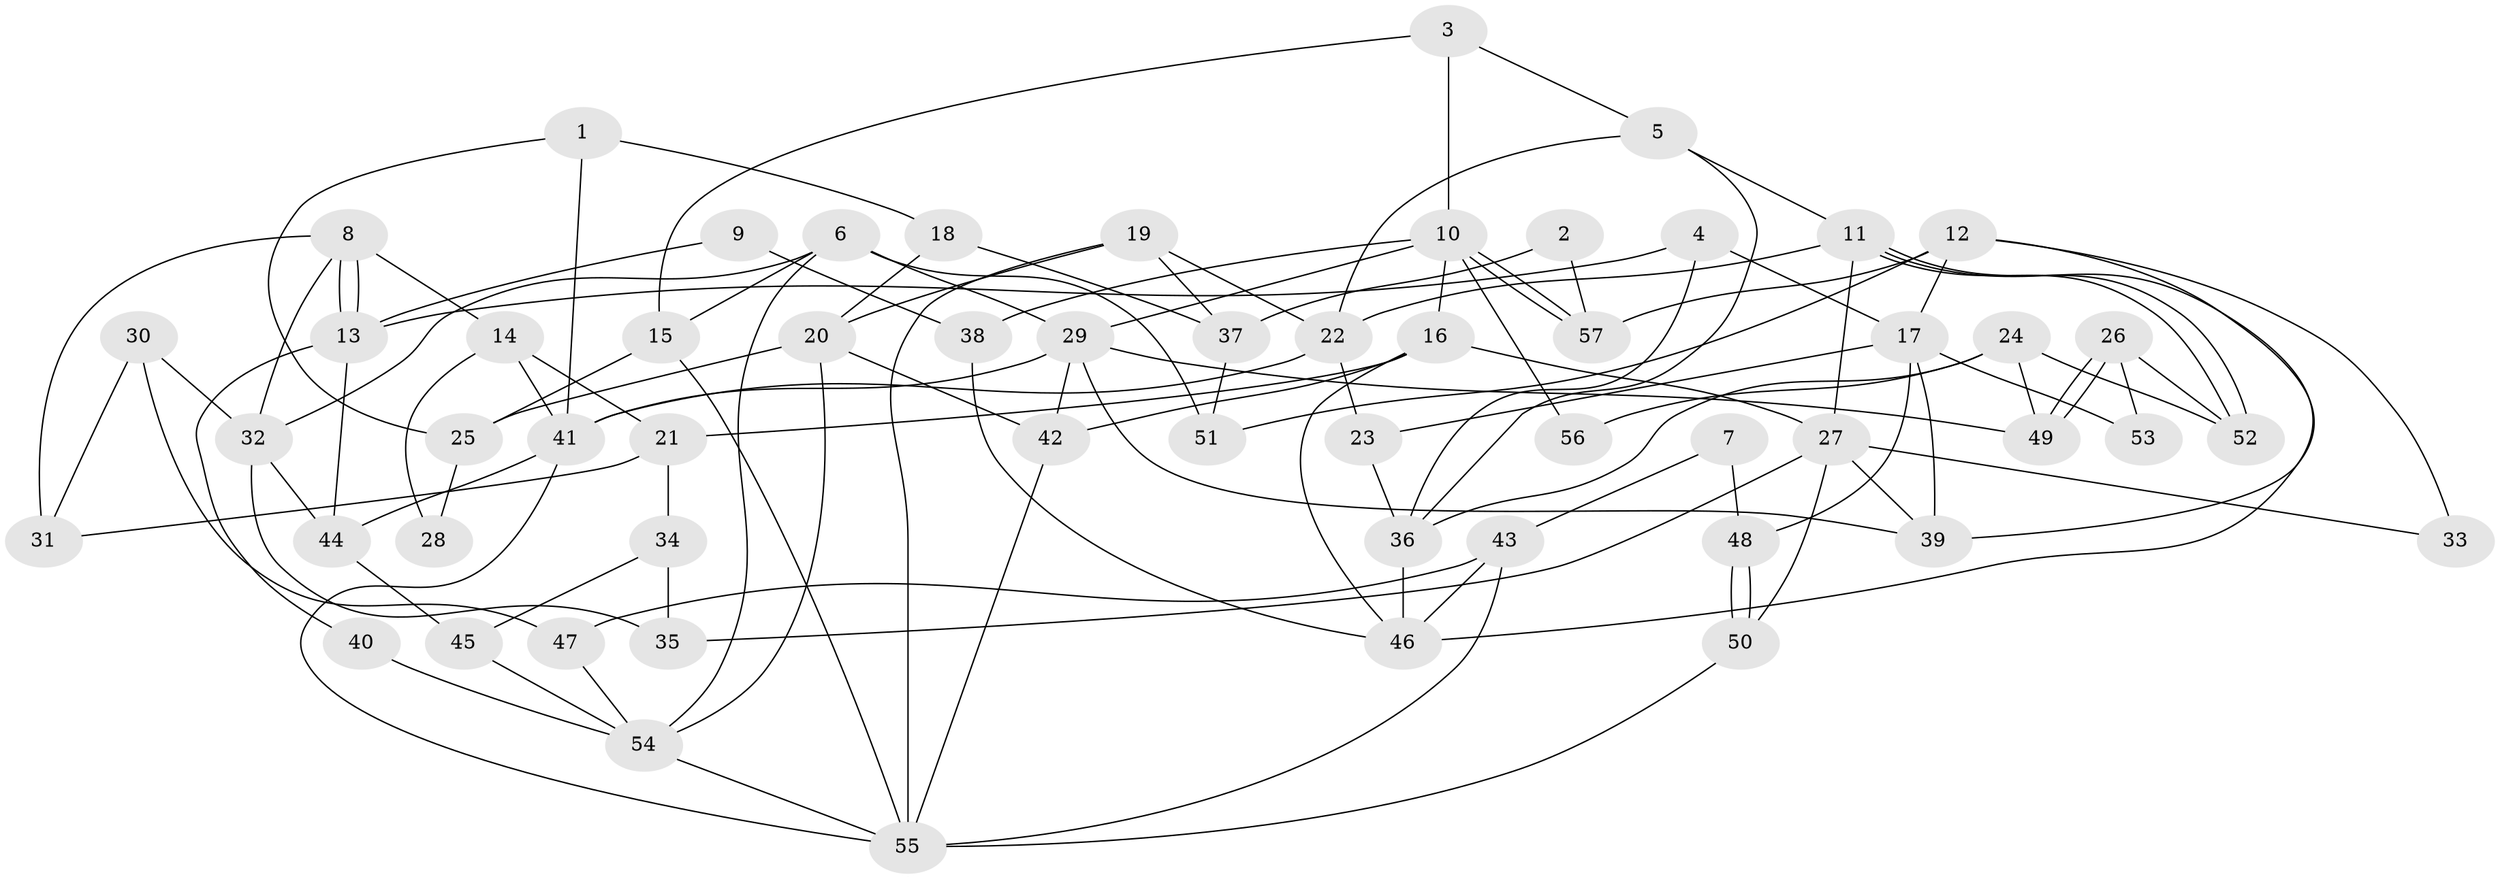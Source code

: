// Generated by graph-tools (version 1.1) at 2025/15/03/09/25 04:15:15]
// undirected, 57 vertices, 114 edges
graph export_dot {
graph [start="1"]
  node [color=gray90,style=filled];
  1;
  2;
  3;
  4;
  5;
  6;
  7;
  8;
  9;
  10;
  11;
  12;
  13;
  14;
  15;
  16;
  17;
  18;
  19;
  20;
  21;
  22;
  23;
  24;
  25;
  26;
  27;
  28;
  29;
  30;
  31;
  32;
  33;
  34;
  35;
  36;
  37;
  38;
  39;
  40;
  41;
  42;
  43;
  44;
  45;
  46;
  47;
  48;
  49;
  50;
  51;
  52;
  53;
  54;
  55;
  56;
  57;
  1 -- 41;
  1 -- 25;
  1 -- 18;
  2 -- 57;
  2 -- 37;
  3 -- 15;
  3 -- 10;
  3 -- 5;
  4 -- 36;
  4 -- 13;
  4 -- 17;
  5 -- 11;
  5 -- 22;
  5 -- 36;
  6 -- 32;
  6 -- 51;
  6 -- 15;
  6 -- 29;
  6 -- 54;
  7 -- 43;
  7 -- 48;
  8 -- 31;
  8 -- 13;
  8 -- 13;
  8 -- 14;
  8 -- 32;
  9 -- 38;
  9 -- 13;
  10 -- 57;
  10 -- 57;
  10 -- 29;
  10 -- 16;
  10 -- 38;
  10 -- 56;
  11 -- 52;
  11 -- 52;
  11 -- 22;
  11 -- 27;
  11 -- 46;
  12 -- 39;
  12 -- 17;
  12 -- 33;
  12 -- 51;
  12 -- 57;
  13 -- 44;
  13 -- 40;
  14 -- 41;
  14 -- 21;
  14 -- 28;
  15 -- 55;
  15 -- 25;
  16 -- 46;
  16 -- 21;
  16 -- 27;
  16 -- 42;
  17 -- 39;
  17 -- 23;
  17 -- 48;
  17 -- 53;
  18 -- 20;
  18 -- 37;
  19 -- 55;
  19 -- 20;
  19 -- 22;
  19 -- 37;
  20 -- 42;
  20 -- 54;
  20 -- 25;
  21 -- 31;
  21 -- 34;
  22 -- 23;
  22 -- 41;
  23 -- 36;
  24 -- 36;
  24 -- 49;
  24 -- 52;
  24 -- 56;
  25 -- 28;
  26 -- 52;
  26 -- 49;
  26 -- 49;
  26 -- 53;
  27 -- 33;
  27 -- 35;
  27 -- 39;
  27 -- 50;
  29 -- 41;
  29 -- 39;
  29 -- 42;
  29 -- 49;
  30 -- 32;
  30 -- 47;
  30 -- 31;
  32 -- 35;
  32 -- 44;
  34 -- 45;
  34 -- 35;
  36 -- 46;
  37 -- 51;
  38 -- 46;
  40 -- 54;
  41 -- 55;
  41 -- 44;
  42 -- 55;
  43 -- 46;
  43 -- 55;
  43 -- 47;
  44 -- 45;
  45 -- 54;
  47 -- 54;
  48 -- 50;
  48 -- 50;
  50 -- 55;
  54 -- 55;
}
